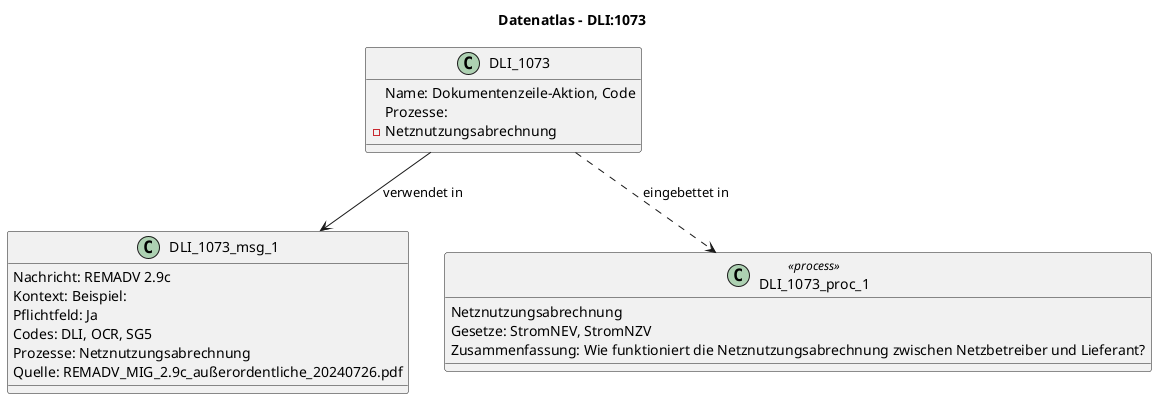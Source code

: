@startuml
title Datenatlas – DLI:1073
class DLI_1073 {
  Name: Dokumentenzeile-Aktion, Code
  Prozesse:
    - Netznutzungsabrechnung
}
class DLI_1073_msg_1 {
  Nachricht: REMADV 2.9c
  Kontext: Beispiel:
  Pflichtfeld: Ja
  Codes: DLI, OCR, SG5
  Prozesse: Netznutzungsabrechnung
  Quelle: REMADV_MIG_2.9c_außerordentliche_20240726.pdf
}
DLI_1073 --> DLI_1073_msg_1 : verwendet in
class DLI_1073_proc_1 <<process>> {
  Netznutzungsabrechnung
  Gesetze: StromNEV, StromNZV
  Zusammenfassung: Wie funktioniert die Netznutzungsabrechnung zwischen Netzbetreiber und Lieferant?
}
DLI_1073 ..> DLI_1073_proc_1 : eingebettet in
@enduml